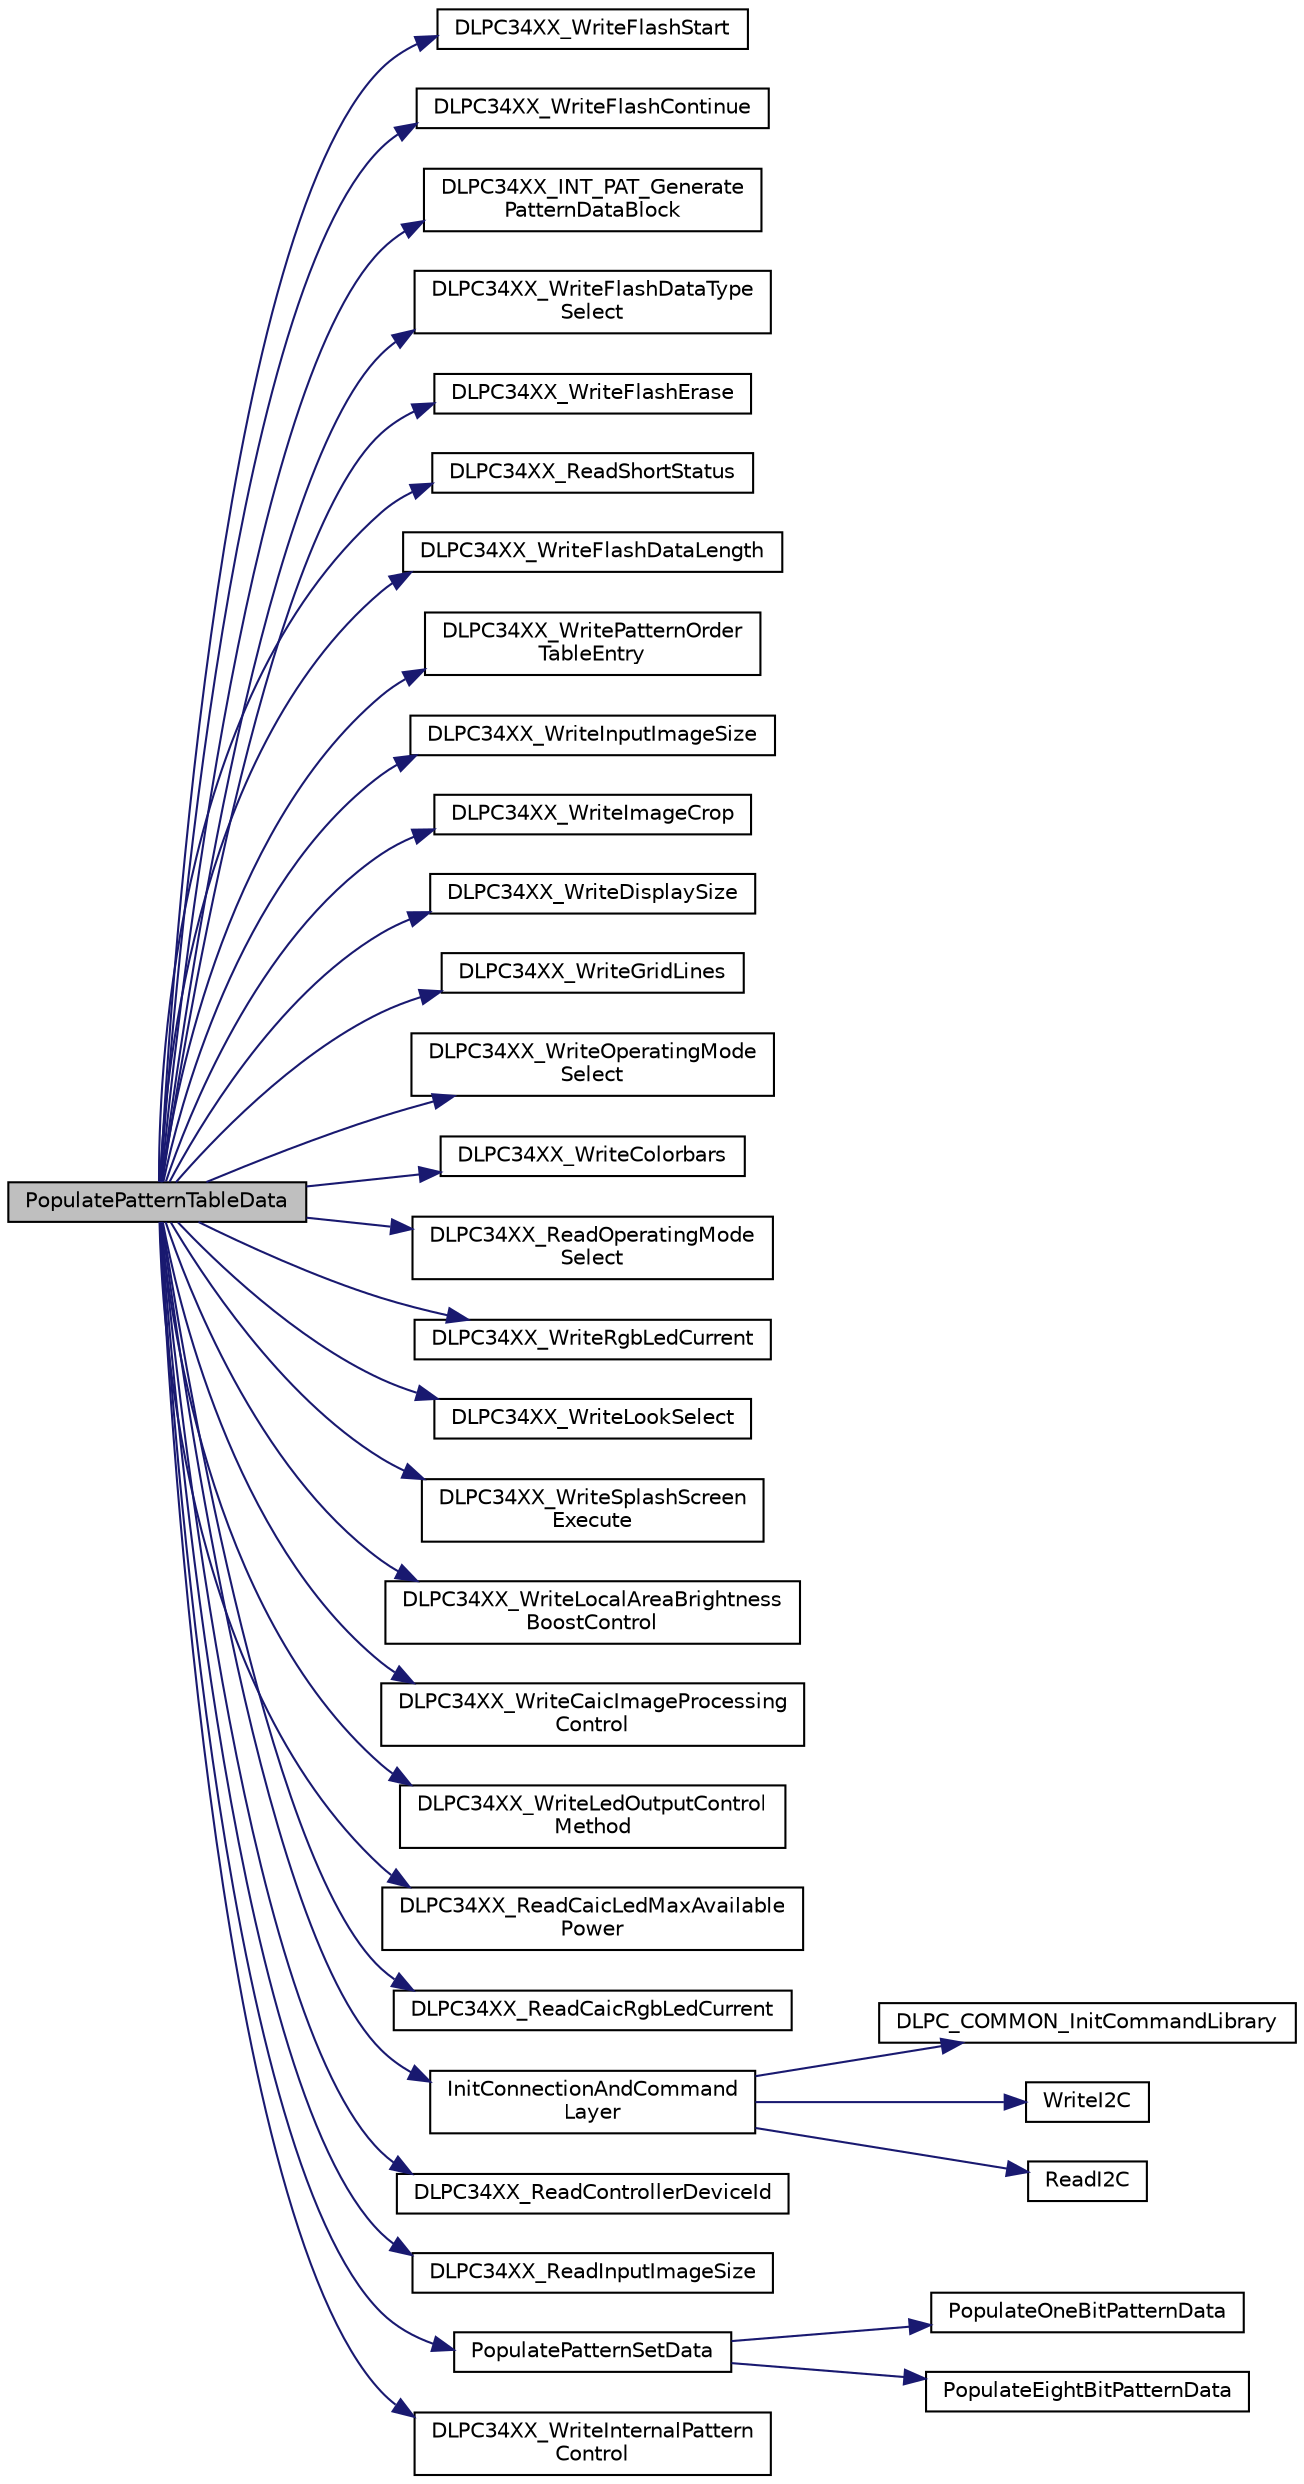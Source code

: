 digraph "PopulatePatternTableData"
{
 // INTERACTIVE_SVG=YES
  edge [fontname="Helvetica",fontsize="10",labelfontname="Helvetica",labelfontsize="10"];
  node [fontname="Helvetica",fontsize="10",shape=record];
  rankdir="LR";
  Node1 [label="PopulatePatternTableData",height=0.2,width=0.4,color="black", fillcolor="grey75", style="filled", fontcolor="black"];
  Node1 -> Node2 [color="midnightblue",fontsize="10",style="solid",fontname="Helvetica"];
  Node2 [label="DLPC34XX_WriteFlashStart",height=0.2,width=0.4,color="black", fillcolor="white", style="filled",URL="$dlpc34xx_8c.html#a49e0b037a3ade63eeb7f63bf784e1f10"];
  Node1 -> Node3 [color="midnightblue",fontsize="10",style="solid",fontname="Helvetica"];
  Node3 [label="DLPC34XX_WriteFlashContinue",height=0.2,width=0.4,color="black", fillcolor="white", style="filled",URL="$dlpc34xx_8c.html#aef95dccb6433a08d567f49bde4c875d5"];
  Node1 -> Node4 [color="midnightblue",fontsize="10",style="solid",fontname="Helvetica"];
  Node4 [label="DLPC34XX_INT_PAT_Generate\lPatternDataBlock",height=0.2,width=0.4,color="black", fillcolor="white", style="filled",URL="$dlpc347x__internal__patterns_8c.html#a6df617502365e56c6a7d6e6f44948f4f"];
  Node1 -> Node5 [color="midnightblue",fontsize="10",style="solid",fontname="Helvetica"];
  Node5 [label="DLPC34XX_WriteFlashDataType\lSelect",height=0.2,width=0.4,color="black", fillcolor="white", style="filled",URL="$dlpc34xx_8c.html#a56b061619cf7126c0898f80254e26895"];
  Node1 -> Node6 [color="midnightblue",fontsize="10",style="solid",fontname="Helvetica"];
  Node6 [label="DLPC34XX_WriteFlashErase",height=0.2,width=0.4,color="black", fillcolor="white", style="filled",URL="$dlpc34xx_8c.html#a8e55b5a74f890942e9af24c2c0955002"];
  Node1 -> Node7 [color="midnightblue",fontsize="10",style="solid",fontname="Helvetica"];
  Node7 [label="DLPC34XX_ReadShortStatus",height=0.2,width=0.4,color="black", fillcolor="white", style="filled",URL="$dlpc34xx_8c.html#a0464e53fa6fbdc8e6ed59075724b6e5f"];
  Node1 -> Node8 [color="midnightblue",fontsize="10",style="solid",fontname="Helvetica"];
  Node8 [label="DLPC34XX_WriteFlashDataLength",height=0.2,width=0.4,color="black", fillcolor="white", style="filled",URL="$dlpc34xx_8c.html#a92bddd254510d9a8b12739d7b8a83791"];
  Node1 -> Node9 [color="midnightblue",fontsize="10",style="solid",fontname="Helvetica"];
  Node9 [label="DLPC34XX_WritePatternOrder\lTableEntry",height=0.2,width=0.4,color="black", fillcolor="white", style="filled",URL="$dlpc34xx_8c.html#addff52f38f2019a624ff0920eb7b9755"];
  Node1 -> Node10 [color="midnightblue",fontsize="10",style="solid",fontname="Helvetica"];
  Node10 [label="DLPC34XX_WriteInputImageSize",height=0.2,width=0.4,color="black", fillcolor="white", style="filled",URL="$dlpc34xx_8c.html#afba5b62ed3036ff239c15e6fbd3f182d"];
  Node1 -> Node11 [color="midnightblue",fontsize="10",style="solid",fontname="Helvetica"];
  Node11 [label="DLPC34XX_WriteImageCrop",height=0.2,width=0.4,color="black", fillcolor="white", style="filled",URL="$dlpc34xx_8c.html#a762bca41ccef15f8a3c197c8da3767f9"];
  Node1 -> Node12 [color="midnightblue",fontsize="10",style="solid",fontname="Helvetica"];
  Node12 [label="DLPC34XX_WriteDisplaySize",height=0.2,width=0.4,color="black", fillcolor="white", style="filled",URL="$dlpc34xx_8c.html#a984fc66007bae585f0af7bd025df51f7"];
  Node1 -> Node13 [color="midnightblue",fontsize="10",style="solid",fontname="Helvetica"];
  Node13 [label="DLPC34XX_WriteGridLines",height=0.2,width=0.4,color="black", fillcolor="white", style="filled",URL="$dlpc34xx_8c.html#a171e4700c9925f9b816706aa77b01cd1"];
  Node1 -> Node14 [color="midnightblue",fontsize="10",style="solid",fontname="Helvetica"];
  Node14 [label="DLPC34XX_WriteOperatingMode\lSelect",height=0.2,width=0.4,color="black", fillcolor="white", style="filled",URL="$dlpc34xx_8c.html#ac43b4d17bb3681764c10c9df4d00399b"];
  Node1 -> Node15 [color="midnightblue",fontsize="10",style="solid",fontname="Helvetica"];
  Node15 [label="DLPC34XX_WriteColorbars",height=0.2,width=0.4,color="black", fillcolor="white", style="filled",URL="$dlpc34xx_8c.html#a2013ba4607cfcb9982610e44ecb29a2b"];
  Node1 -> Node16 [color="midnightblue",fontsize="10",style="solid",fontname="Helvetica"];
  Node16 [label="DLPC34XX_ReadOperatingMode\lSelect",height=0.2,width=0.4,color="black", fillcolor="white", style="filled",URL="$dlpc34xx_8c.html#a89e9931199dacd86da705fa2d26b43b0"];
  Node1 -> Node17 [color="midnightblue",fontsize="10",style="solid",fontname="Helvetica"];
  Node17 [label="DLPC34XX_WriteRgbLedCurrent",height=0.2,width=0.4,color="black", fillcolor="white", style="filled",URL="$dlpc34xx_8c.html#aff70a26cb3b9628d11928c6b7cb24943"];
  Node1 -> Node18 [color="midnightblue",fontsize="10",style="solid",fontname="Helvetica"];
  Node18 [label="DLPC34XX_WriteLookSelect",height=0.2,width=0.4,color="black", fillcolor="white", style="filled",URL="$dlpc34xx_8c.html#ad326c4b52c35c341593d6608287a7112"];
  Node1 -> Node19 [color="midnightblue",fontsize="10",style="solid",fontname="Helvetica"];
  Node19 [label="DLPC34XX_WriteSplashScreen\lExecute",height=0.2,width=0.4,color="black", fillcolor="white", style="filled",URL="$dlpc34xx_8c.html#a0281bd12b303de602b52f7972d2a37f6"];
  Node1 -> Node20 [color="midnightblue",fontsize="10",style="solid",fontname="Helvetica"];
  Node20 [label="DLPC34XX_WriteLocalAreaBrightness\lBoostControl",height=0.2,width=0.4,color="black", fillcolor="white", style="filled",URL="$dlpc34xx_8c.html#a2e2f72617f7eac3bec2e1270336d01c6"];
  Node1 -> Node21 [color="midnightblue",fontsize="10",style="solid",fontname="Helvetica"];
  Node21 [label="DLPC34XX_WriteCaicImageProcessing\lControl",height=0.2,width=0.4,color="black", fillcolor="white", style="filled",URL="$dlpc34xx_8c.html#ab65a805cef4ae22ea800f219dc3dc420"];
  Node1 -> Node22 [color="midnightblue",fontsize="10",style="solid",fontname="Helvetica"];
  Node22 [label="DLPC34XX_WriteLedOutputControl\lMethod",height=0.2,width=0.4,color="black", fillcolor="white", style="filled",URL="$dlpc34xx_8c.html#a690eb9c52aea35d78fa5aa2ea7897a33"];
  Node1 -> Node23 [color="midnightblue",fontsize="10",style="solid",fontname="Helvetica"];
  Node23 [label="DLPC34XX_ReadCaicLedMaxAvailable\lPower",height=0.2,width=0.4,color="black", fillcolor="white", style="filled",URL="$dlpc34xx_8c.html#a27d771376964ce25a097b09bf967c29b"];
  Node1 -> Node24 [color="midnightblue",fontsize="10",style="solid",fontname="Helvetica"];
  Node24 [label="DLPC34XX_ReadCaicRgbLedCurrent",height=0.2,width=0.4,color="black", fillcolor="white", style="filled",URL="$dlpc34xx_8c.html#a799fcb13e384c23f1ee8b5a733461478"];
  Node1 -> Node25 [color="midnightblue",fontsize="10",style="solid",fontname="Helvetica"];
  Node25 [label="InitConnectionAndCommand\lLayer",height=0.2,width=0.4,color="black", fillcolor="white", style="filled",URL="$dlpc347x__samples_8c.html#a6d361351652414c38faa6afcee450975"];
  Node25 -> Node26 [color="midnightblue",fontsize="10",style="solid",fontname="Helvetica"];
  Node26 [label="DLPC_COMMON_InitCommandLibrary",height=0.2,width=0.4,color="black", fillcolor="white", style="filled",URL="$dlpc__common_8c.html#ad2a9c5491fe7a729048bb8407212ae29"];
  Node25 -> Node27 [color="midnightblue",fontsize="10",style="solid",fontname="Helvetica"];
  Node27 [label="WriteI2C",height=0.2,width=0.4,color="black", fillcolor="white", style="filled",URL="$dlpc347x__samples_8c.html#ae52deebf2c7abb60ec8b43d3cdac8129"];
  Node25 -> Node28 [color="midnightblue",fontsize="10",style="solid",fontname="Helvetica"];
  Node28 [label="ReadI2C",height=0.2,width=0.4,color="black", fillcolor="white", style="filled",URL="$dlpc347x__samples_8c.html#a15ed770b9a721168fdc5f0eae1c112ec"];
  Node1 -> Node29 [color="midnightblue",fontsize="10",style="solid",fontname="Helvetica"];
  Node29 [label="DLPC34XX_ReadControllerDeviceId",height=0.2,width=0.4,color="black", fillcolor="white", style="filled",URL="$dlpc34xx_8c.html#abe0e56dbff7741c08ea4463ac5a51676"];
  Node1 -> Node30 [color="midnightblue",fontsize="10",style="solid",fontname="Helvetica"];
  Node30 [label="DLPC34XX_ReadInputImageSize",height=0.2,width=0.4,color="black", fillcolor="white", style="filled",URL="$dlpc34xx_8c.html#a1eb12500cbbfaf6e50aea4343000394a"];
  Node1 -> Node31 [color="midnightblue",fontsize="10",style="solid",fontname="Helvetica"];
  Node31 [label="PopulatePatternSetData",height=0.2,width=0.4,color="black", fillcolor="white", style="filled",URL="$dlpc347x__samples_8c.html#a59974672a23d4b15cc645835094294af"];
  Node31 -> Node32 [color="midnightblue",fontsize="10",style="solid",fontname="Helvetica"];
  Node32 [label="PopulateOneBitPatternData",height=0.2,width=0.4,color="black", fillcolor="white", style="filled",URL="$dlpc347x__samples_8c.html#a43bf72a7d099ff3059ede75dcc829b48"];
  Node31 -> Node33 [color="midnightblue",fontsize="10",style="solid",fontname="Helvetica"];
  Node33 [label="PopulateEightBitPatternData",height=0.2,width=0.4,color="black", fillcolor="white", style="filled",URL="$dlpc347x__samples_8c.html#a2c159309fbdfafc6b9e839d3bb454095"];
  Node1 -> Node34 [color="midnightblue",fontsize="10",style="solid",fontname="Helvetica"];
  Node34 [label="DLPC34XX_WriteInternalPattern\lControl",height=0.2,width=0.4,color="black", fillcolor="white", style="filled",URL="$dlpc34xx_8c.html#a60c760ee2ed89b21256e8802e3be4b46"];
}
